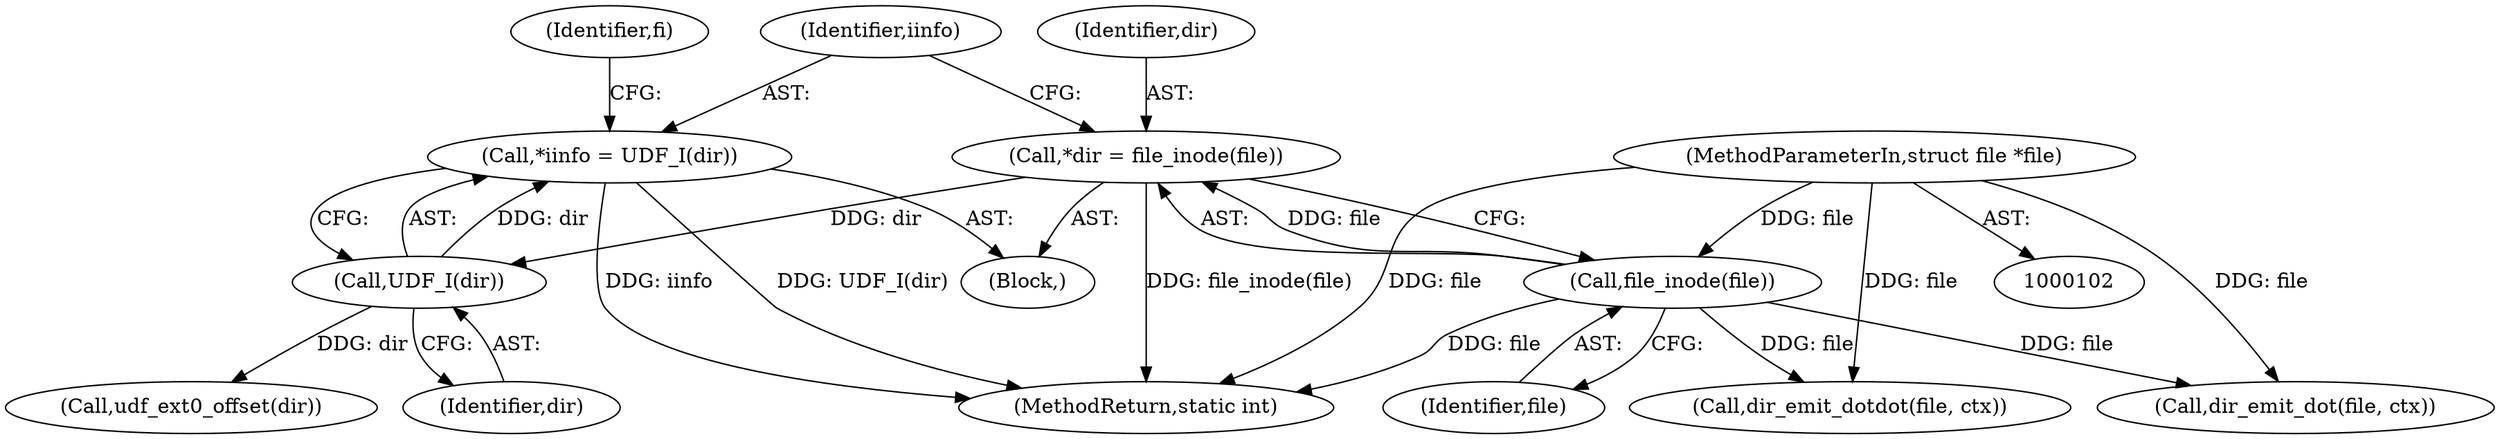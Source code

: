 digraph "0_linux_0e5cc9a40ada6046e6bc3bdfcd0c0d7e4b706b14@pointer" {
"1000112" [label="(Call,*iinfo = UDF_I(dir))"];
"1000114" [label="(Call,UDF_I(dir))"];
"1000107" [label="(Call,*dir = file_inode(file))"];
"1000109" [label="(Call,file_inode(file))"];
"1000103" [label="(MethodParameterIn,struct file *file)"];
"1000107" [label="(Call,*dir = file_inode(file))"];
"1000137" [label="(Call,udf_ext0_offset(dir))"];
"1000108" [label="(Identifier,dir)"];
"1000115" [label="(Identifier,dir)"];
"1000110" [label="(Identifier,file)"];
"1000112" [label="(Call,*iinfo = UDF_I(dir))"];
"1000109" [label="(Call,file_inode(file))"];
"1000119" [label="(Identifier,fi)"];
"1000103" [label="(MethodParameterIn,struct file *file)"];
"1000165" [label="(Call,dir_emit_dot(file, ctx))"];
"1000113" [label="(Identifier,iinfo)"];
"1000619" [label="(Call,dir_emit_dotdot(file, ctx))"];
"1000105" [label="(Block,)"];
"1000697" [label="(MethodReturn,static int)"];
"1000114" [label="(Call,UDF_I(dir))"];
"1000112" -> "1000105"  [label="AST: "];
"1000112" -> "1000114"  [label="CFG: "];
"1000113" -> "1000112"  [label="AST: "];
"1000114" -> "1000112"  [label="AST: "];
"1000119" -> "1000112"  [label="CFG: "];
"1000112" -> "1000697"  [label="DDG: UDF_I(dir)"];
"1000112" -> "1000697"  [label="DDG: iinfo"];
"1000114" -> "1000112"  [label="DDG: dir"];
"1000114" -> "1000115"  [label="CFG: "];
"1000115" -> "1000114"  [label="AST: "];
"1000107" -> "1000114"  [label="DDG: dir"];
"1000114" -> "1000137"  [label="DDG: dir"];
"1000107" -> "1000105"  [label="AST: "];
"1000107" -> "1000109"  [label="CFG: "];
"1000108" -> "1000107"  [label="AST: "];
"1000109" -> "1000107"  [label="AST: "];
"1000113" -> "1000107"  [label="CFG: "];
"1000107" -> "1000697"  [label="DDG: file_inode(file)"];
"1000109" -> "1000107"  [label="DDG: file"];
"1000109" -> "1000110"  [label="CFG: "];
"1000110" -> "1000109"  [label="AST: "];
"1000109" -> "1000697"  [label="DDG: file"];
"1000103" -> "1000109"  [label="DDG: file"];
"1000109" -> "1000165"  [label="DDG: file"];
"1000109" -> "1000619"  [label="DDG: file"];
"1000103" -> "1000102"  [label="AST: "];
"1000103" -> "1000697"  [label="DDG: file"];
"1000103" -> "1000165"  [label="DDG: file"];
"1000103" -> "1000619"  [label="DDG: file"];
}
